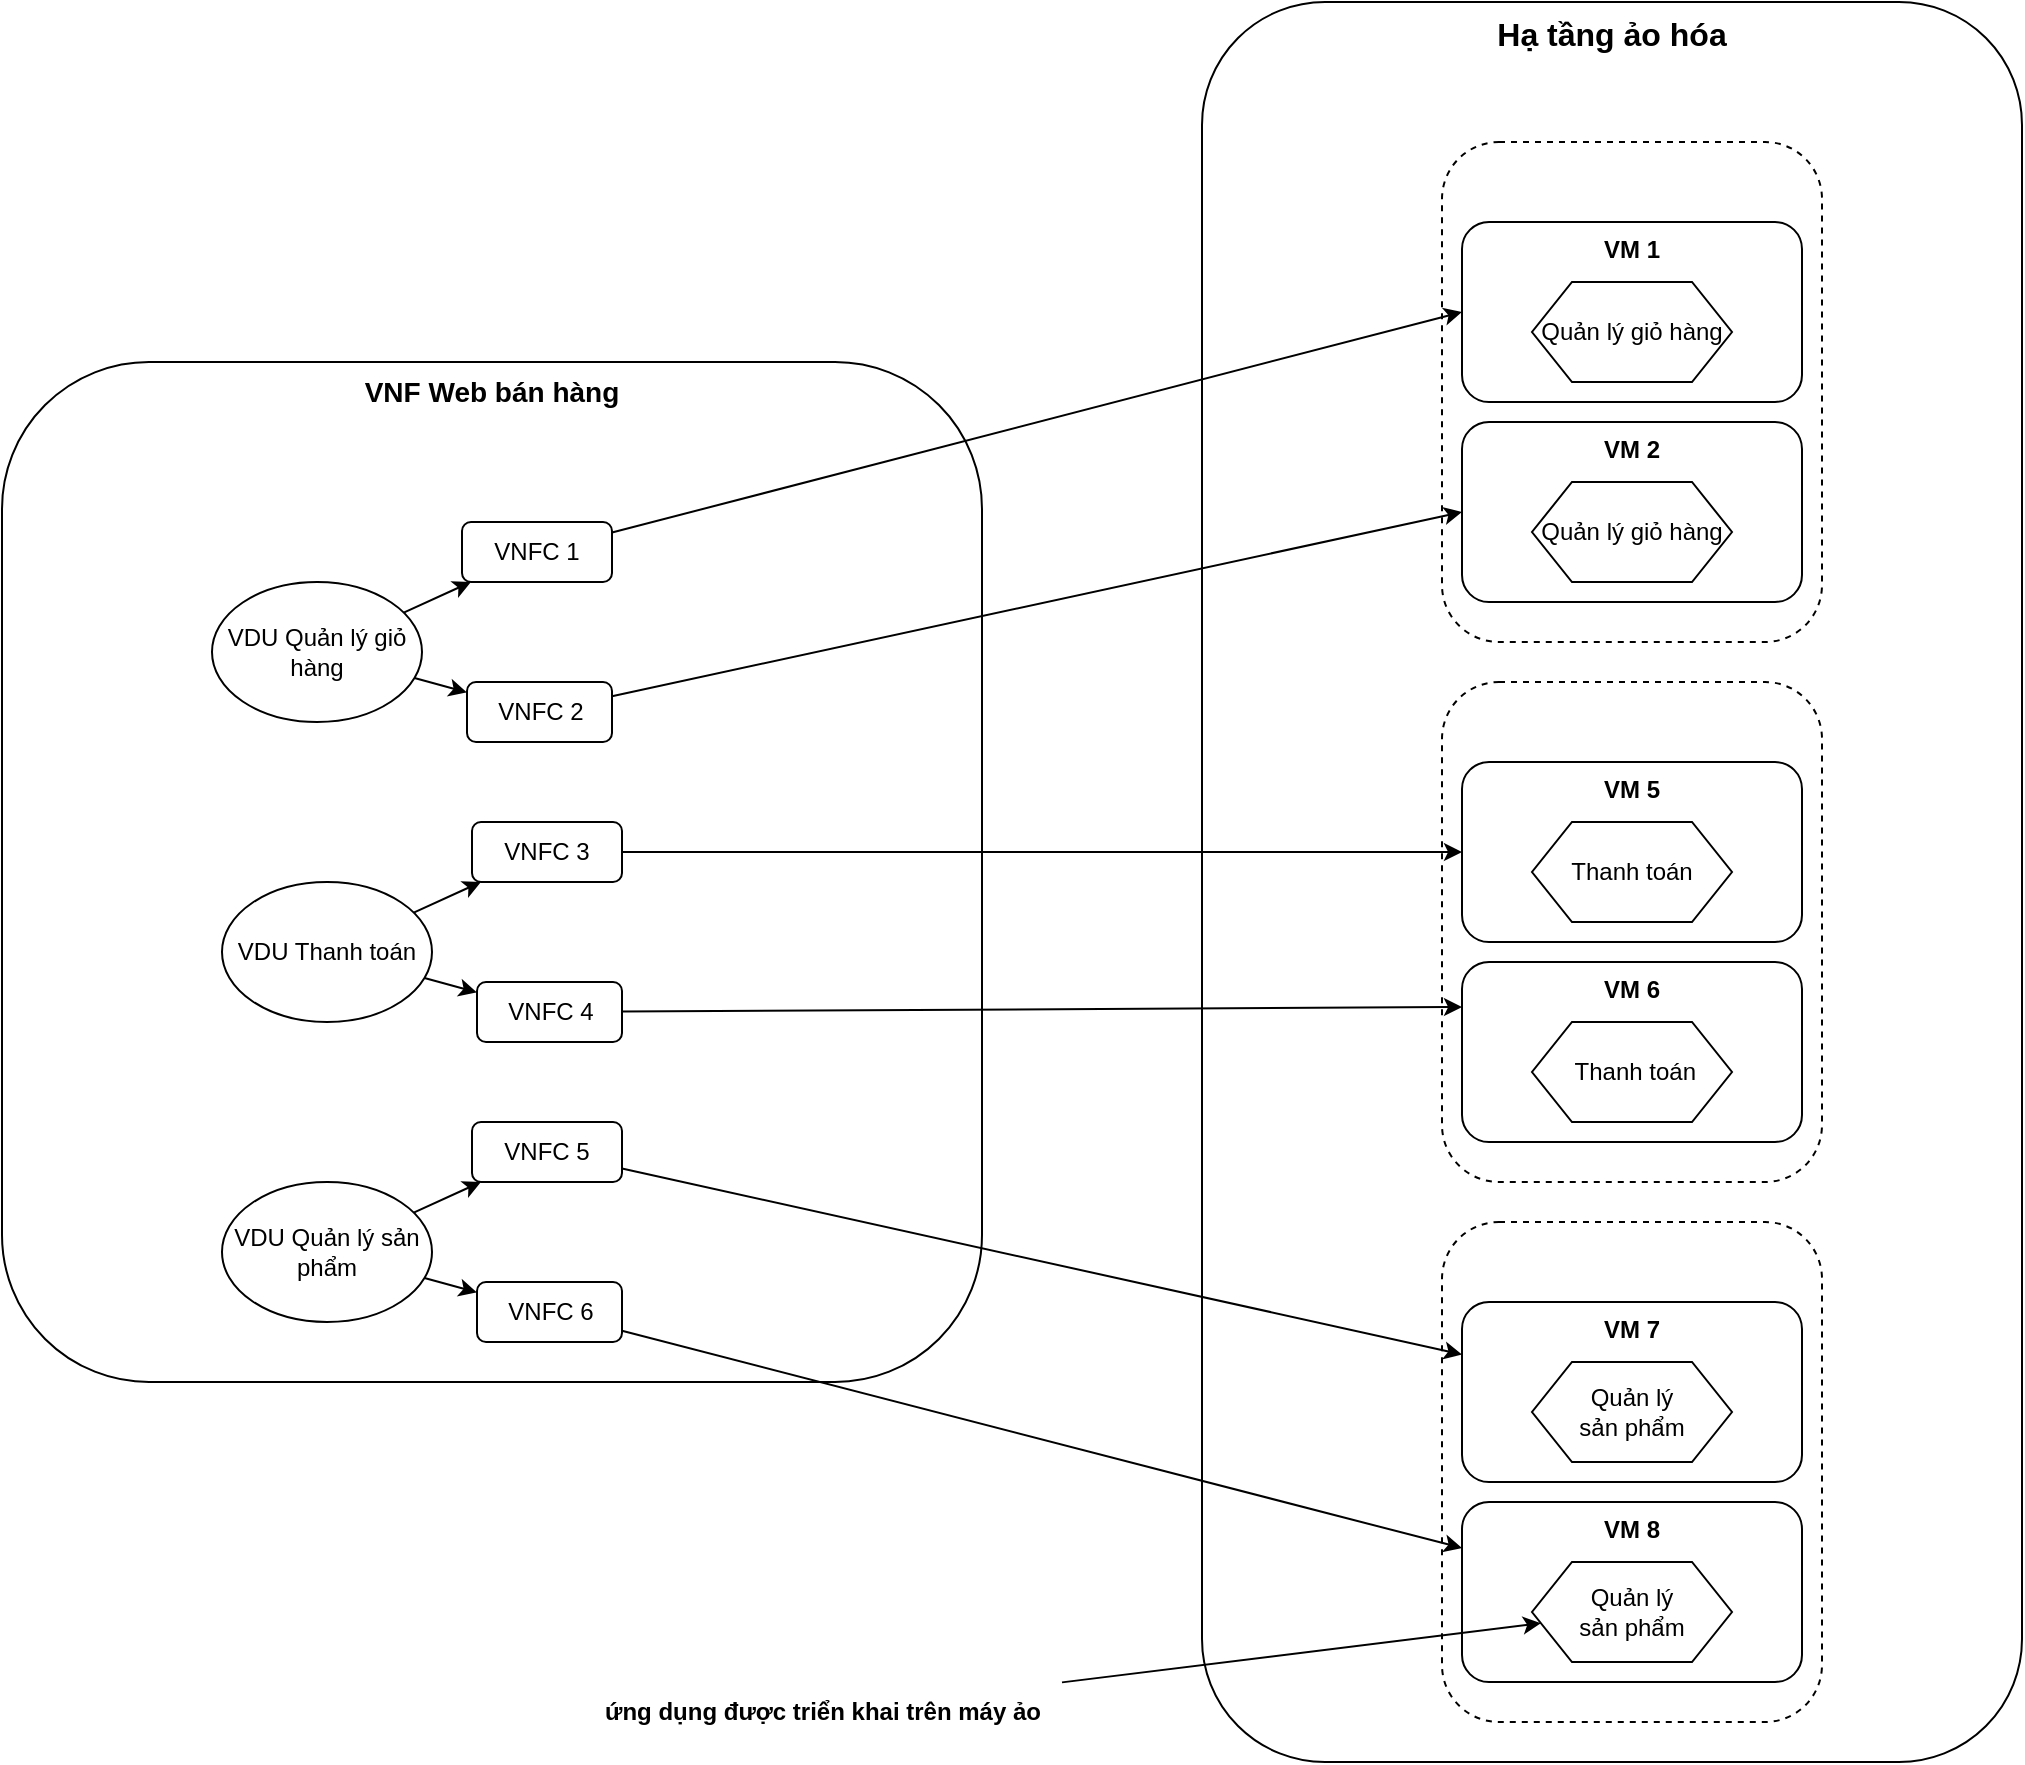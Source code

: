 <mxfile version="21.6.5" type="github">
  <diagram name="Trang-1" id="zrm_6lPt3dZlo4rqE3jA">
    <mxGraphModel dx="1793" dy="948" grid="1" gridSize="10" guides="1" tooltips="1" connect="1" arrows="1" fold="1" page="1" pageScale="1" pageWidth="827" pageHeight="1169" math="0" shadow="0">
      <root>
        <mxCell id="0" />
        <mxCell id="1" parent="0" />
        <mxCell id="SKXESvwLt0Thr6UYr9R0-27" value="VNF Web bán hàng" style="rounded=1;whiteSpace=wrap;html=1;verticalAlign=top;fontSize=14;fontStyle=1" vertex="1" parent="1">
          <mxGeometry x="20" y="430" width="490" height="510" as="geometry" />
        </mxCell>
        <mxCell id="SKXESvwLt0Thr6UYr9R0-1" value="Hạ tầng ảo hóa" style="rounded=1;whiteSpace=wrap;html=1;verticalAlign=top;fontSize=16;fontStyle=1" vertex="1" parent="1">
          <mxGeometry x="620" y="250" width="410" height="880" as="geometry" />
        </mxCell>
        <mxCell id="SKXESvwLt0Thr6UYr9R0-37" value="" style="rounded=1;whiteSpace=wrap;html=1;dashed=1;" vertex="1" parent="1">
          <mxGeometry x="740" y="860" width="190" height="250" as="geometry" />
        </mxCell>
        <mxCell id="SKXESvwLt0Thr6UYr9R0-36" value="" style="rounded=1;whiteSpace=wrap;html=1;dashed=1;" vertex="1" parent="1">
          <mxGeometry x="740" y="590" width="190" height="250" as="geometry" />
        </mxCell>
        <mxCell id="SKXESvwLt0Thr6UYr9R0-19" value="VM 6" style="rounded=1;whiteSpace=wrap;html=1;verticalAlign=top;fontStyle=1" vertex="1" parent="1">
          <mxGeometry x="750" y="730" width="170" height="90" as="geometry" />
        </mxCell>
        <mxCell id="SKXESvwLt0Thr6UYr9R0-20" value="&amp;nbsp;Thanh toán" style="shape=hexagon;perimeter=hexagonPerimeter2;whiteSpace=wrap;html=1;fixedSize=1;" vertex="1" parent="1">
          <mxGeometry x="785" y="760" width="100" height="50" as="geometry" />
        </mxCell>
        <mxCell id="SKXESvwLt0Thr6UYr9R0-21" value="VM 5" style="rounded=1;whiteSpace=wrap;html=1;verticalAlign=top;fontStyle=1" vertex="1" parent="1">
          <mxGeometry x="750" y="630" width="170" height="90" as="geometry" />
        </mxCell>
        <mxCell id="SKXESvwLt0Thr6UYr9R0-22" value="Thanh toán" style="shape=hexagon;perimeter=hexagonPerimeter2;whiteSpace=wrap;html=1;fixedSize=1;" vertex="1" parent="1">
          <mxGeometry x="785" y="660" width="100" height="50" as="geometry" />
        </mxCell>
        <mxCell id="SKXESvwLt0Thr6UYr9R0-23" value="VM 7" style="rounded=1;whiteSpace=wrap;html=1;verticalAlign=top;fontStyle=1" vertex="1" parent="1">
          <mxGeometry x="750" y="900" width="170" height="90" as="geometry" />
        </mxCell>
        <mxCell id="SKXESvwLt0Thr6UYr9R0-24" value="Quản lý &lt;br&gt;sản phẩm" style="shape=hexagon;perimeter=hexagonPerimeter2;whiteSpace=wrap;html=1;fixedSize=1;" vertex="1" parent="1">
          <mxGeometry x="785" y="930" width="100" height="50" as="geometry" />
        </mxCell>
        <mxCell id="SKXESvwLt0Thr6UYr9R0-25" value="VM 8" style="rounded=1;whiteSpace=wrap;html=1;verticalAlign=top;fontStyle=1" vertex="1" parent="1">
          <mxGeometry x="750" y="1000" width="170" height="90" as="geometry" />
        </mxCell>
        <mxCell id="SKXESvwLt0Thr6UYr9R0-26" value="Quản lý &lt;br&gt;sản phẩm" style="shape=hexagon;perimeter=hexagonPerimeter2;whiteSpace=wrap;html=1;fixedSize=1;" vertex="1" parent="1">
          <mxGeometry x="785" y="1030" width="100" height="50" as="geometry" />
        </mxCell>
        <mxCell id="SKXESvwLt0Thr6UYr9R0-29" value="VDU Quản lý giỏ hàng" style="ellipse;whiteSpace=wrap;html=1;" vertex="1" parent="1">
          <mxGeometry x="125" y="540" width="105" height="70" as="geometry" />
        </mxCell>
        <mxCell id="SKXESvwLt0Thr6UYr9R0-33" value="" style="endArrow=classic;html=1;rounded=0;" edge="1" parent="1" source="SKXESvwLt0Thr6UYr9R0-29" target="SKXESvwLt0Thr6UYr9R0-44">
          <mxGeometry width="50" height="50" relative="1" as="geometry">
            <mxPoint x="534.5" y="860" as="sourcePoint" />
            <mxPoint x="234.5" y="760" as="targetPoint" />
          </mxGeometry>
        </mxCell>
        <mxCell id="SKXESvwLt0Thr6UYr9R0-42" value="" style="endArrow=classic;html=1;rounded=0;" edge="1" parent="1" source="SKXESvwLt0Thr6UYr9R0-43" target="SKXESvwLt0Thr6UYr9R0-26">
          <mxGeometry width="50" height="50" relative="1" as="geometry">
            <mxPoint x="1160" y="1062" as="sourcePoint" />
            <mxPoint x="1010" y="1037.263" as="targetPoint" />
          </mxGeometry>
        </mxCell>
        <mxCell id="SKXESvwLt0Thr6UYr9R0-43" value="ứng dụng được triển khai trên máy ảo" style="text;html=1;align=center;verticalAlign=middle;resizable=0;points=[];autosize=1;strokeColor=none;fillColor=none;fontStyle=1" vertex="1" parent="1">
          <mxGeometry x="310" y="1090" width="240" height="30" as="geometry" />
        </mxCell>
        <mxCell id="SKXESvwLt0Thr6UYr9R0-44" value="VNFC 1" style="rounded=1;whiteSpace=wrap;html=1;" vertex="1" parent="1">
          <mxGeometry x="250" y="510" width="75" height="30" as="geometry" />
        </mxCell>
        <mxCell id="SKXESvwLt0Thr6UYr9R0-45" value="VNFC 2" style="rounded=1;whiteSpace=wrap;html=1;" vertex="1" parent="1">
          <mxGeometry x="252.5" y="590" width="72.5" height="30" as="geometry" />
        </mxCell>
        <mxCell id="SKXESvwLt0Thr6UYr9R0-46" value="" style="endArrow=classic;html=1;rounded=0;" edge="1" parent="1" source="SKXESvwLt0Thr6UYr9R0-29" target="SKXESvwLt0Thr6UYr9R0-45">
          <mxGeometry width="50" height="50" relative="1" as="geometry">
            <mxPoint x="256" y="577" as="sourcePoint" />
            <mxPoint x="276" y="610" as="targetPoint" />
          </mxGeometry>
        </mxCell>
        <mxCell id="SKXESvwLt0Thr6UYr9R0-53" value="" style="rounded=1;whiteSpace=wrap;html=1;dashed=1;" vertex="1" parent="1">
          <mxGeometry x="740" y="320" width="190" height="250" as="geometry" />
        </mxCell>
        <mxCell id="SKXESvwLt0Thr6UYr9R0-54" value="VM 1" style="rounded=1;whiteSpace=wrap;html=1;verticalAlign=top;fontStyle=1" vertex="1" parent="1">
          <mxGeometry x="750" y="360" width="170" height="90" as="geometry" />
        </mxCell>
        <mxCell id="SKXESvwLt0Thr6UYr9R0-55" value="Quản lý giỏ hàng" style="shape=hexagon;perimeter=hexagonPerimeter2;whiteSpace=wrap;html=1;fixedSize=1;" vertex="1" parent="1">
          <mxGeometry x="785" y="390" width="100" height="50" as="geometry" />
        </mxCell>
        <mxCell id="SKXESvwLt0Thr6UYr9R0-56" value="VM 2" style="rounded=1;whiteSpace=wrap;html=1;verticalAlign=top;fontStyle=1" vertex="1" parent="1">
          <mxGeometry x="750" y="460" width="170" height="90" as="geometry" />
        </mxCell>
        <mxCell id="SKXESvwLt0Thr6UYr9R0-57" value="Quản lý giỏ hàng" style="shape=hexagon;perimeter=hexagonPerimeter2;whiteSpace=wrap;html=1;fixedSize=1;" vertex="1" parent="1">
          <mxGeometry x="785" y="490" width="100" height="50" as="geometry" />
        </mxCell>
        <mxCell id="SKXESvwLt0Thr6UYr9R0-58" value="VDU Thanh toán" style="ellipse;whiteSpace=wrap;html=1;" vertex="1" parent="1">
          <mxGeometry x="130" y="690" width="105" height="70" as="geometry" />
        </mxCell>
        <mxCell id="SKXESvwLt0Thr6UYr9R0-59" value="" style="endArrow=classic;html=1;rounded=0;" edge="1" parent="1" source="SKXESvwLt0Thr6UYr9R0-58" target="SKXESvwLt0Thr6UYr9R0-60">
          <mxGeometry width="50" height="50" relative="1" as="geometry">
            <mxPoint x="539.5" y="1010" as="sourcePoint" />
            <mxPoint x="239.5" y="910" as="targetPoint" />
          </mxGeometry>
        </mxCell>
        <mxCell id="SKXESvwLt0Thr6UYr9R0-60" value="VNFC 3" style="rounded=1;whiteSpace=wrap;html=1;" vertex="1" parent="1">
          <mxGeometry x="255" y="660" width="75" height="30" as="geometry" />
        </mxCell>
        <mxCell id="SKXESvwLt0Thr6UYr9R0-61" value="VNFC 4" style="rounded=1;whiteSpace=wrap;html=1;" vertex="1" parent="1">
          <mxGeometry x="257.5" y="740" width="72.5" height="30" as="geometry" />
        </mxCell>
        <mxCell id="SKXESvwLt0Thr6UYr9R0-62" value="" style="endArrow=classic;html=1;rounded=0;" edge="1" parent="1" source="SKXESvwLt0Thr6UYr9R0-58" target="SKXESvwLt0Thr6UYr9R0-61">
          <mxGeometry width="50" height="50" relative="1" as="geometry">
            <mxPoint x="261" y="727" as="sourcePoint" />
            <mxPoint x="281" y="760" as="targetPoint" />
          </mxGeometry>
        </mxCell>
        <mxCell id="SKXESvwLt0Thr6UYr9R0-63" value="VDU Quản lý sản phẩm" style="ellipse;whiteSpace=wrap;html=1;" vertex="1" parent="1">
          <mxGeometry x="130" y="840" width="105" height="70" as="geometry" />
        </mxCell>
        <mxCell id="SKXESvwLt0Thr6UYr9R0-64" value="" style="endArrow=classic;html=1;rounded=0;" edge="1" parent="1" source="SKXESvwLt0Thr6UYr9R0-63" target="SKXESvwLt0Thr6UYr9R0-65">
          <mxGeometry width="50" height="50" relative="1" as="geometry">
            <mxPoint x="539.5" y="1160" as="sourcePoint" />
            <mxPoint x="239.5" y="1060" as="targetPoint" />
          </mxGeometry>
        </mxCell>
        <mxCell id="SKXESvwLt0Thr6UYr9R0-65" value="VNFC 5" style="rounded=1;whiteSpace=wrap;html=1;" vertex="1" parent="1">
          <mxGeometry x="255" y="810" width="75" height="30" as="geometry" />
        </mxCell>
        <mxCell id="SKXESvwLt0Thr6UYr9R0-66" value="VNFC 6" style="rounded=1;whiteSpace=wrap;html=1;" vertex="1" parent="1">
          <mxGeometry x="257.5" y="890" width="72.5" height="30" as="geometry" />
        </mxCell>
        <mxCell id="SKXESvwLt0Thr6UYr9R0-67" value="" style="endArrow=classic;html=1;rounded=0;" edge="1" parent="1" source="SKXESvwLt0Thr6UYr9R0-63" target="SKXESvwLt0Thr6UYr9R0-66">
          <mxGeometry width="50" height="50" relative="1" as="geometry">
            <mxPoint x="261" y="877" as="sourcePoint" />
            <mxPoint x="281" y="910" as="targetPoint" />
          </mxGeometry>
        </mxCell>
        <mxCell id="SKXESvwLt0Thr6UYr9R0-68" value="" style="endArrow=classic;html=1;rounded=0;entryX=0;entryY=0.5;entryDx=0;entryDy=0;" edge="1" parent="1" source="SKXESvwLt0Thr6UYr9R0-44" target="SKXESvwLt0Thr6UYr9R0-54">
          <mxGeometry width="50" height="50" relative="1" as="geometry">
            <mxPoint x="450" y="670" as="sourcePoint" />
            <mxPoint x="500" y="620" as="targetPoint" />
          </mxGeometry>
        </mxCell>
        <mxCell id="SKXESvwLt0Thr6UYr9R0-69" value="" style="endArrow=classic;html=1;rounded=0;entryX=0;entryY=0.5;entryDx=0;entryDy=0;" edge="1" parent="1" source="SKXESvwLt0Thr6UYr9R0-45" target="SKXESvwLt0Thr6UYr9R0-56">
          <mxGeometry width="50" height="50" relative="1" as="geometry">
            <mxPoint x="335" y="528" as="sourcePoint" />
            <mxPoint x="980" y="415" as="targetPoint" />
          </mxGeometry>
        </mxCell>
        <mxCell id="SKXESvwLt0Thr6UYr9R0-70" value="" style="endArrow=classic;html=1;rounded=0;" edge="1" parent="1" source="SKXESvwLt0Thr6UYr9R0-60" target="SKXESvwLt0Thr6UYr9R0-21">
          <mxGeometry width="50" height="50" relative="1" as="geometry">
            <mxPoint x="345" y="538" as="sourcePoint" />
            <mxPoint x="990" y="425" as="targetPoint" />
          </mxGeometry>
        </mxCell>
        <mxCell id="SKXESvwLt0Thr6UYr9R0-71" value="" style="endArrow=classic;html=1;rounded=0;entryX=0;entryY=0.25;entryDx=0;entryDy=0;" edge="1" parent="1" source="SKXESvwLt0Thr6UYr9R0-61" target="SKXESvwLt0Thr6UYr9R0-19">
          <mxGeometry width="50" height="50" relative="1" as="geometry">
            <mxPoint x="340" y="685" as="sourcePoint" />
            <mxPoint x="980" y="685" as="targetPoint" />
          </mxGeometry>
        </mxCell>
        <mxCell id="SKXESvwLt0Thr6UYr9R0-72" value="" style="endArrow=classic;html=1;rounded=0;" edge="1" parent="1" source="SKXESvwLt0Thr6UYr9R0-65" target="SKXESvwLt0Thr6UYr9R0-23">
          <mxGeometry width="50" height="50" relative="1" as="geometry">
            <mxPoint x="350" y="695" as="sourcePoint" />
            <mxPoint x="990" y="695" as="targetPoint" />
          </mxGeometry>
        </mxCell>
        <mxCell id="SKXESvwLt0Thr6UYr9R0-73" value="" style="endArrow=classic;html=1;rounded=0;" edge="1" parent="1" source="SKXESvwLt0Thr6UYr9R0-66" target="SKXESvwLt0Thr6UYr9R0-25">
          <mxGeometry width="50" height="50" relative="1" as="geometry">
            <mxPoint x="360" y="705" as="sourcePoint" />
            <mxPoint x="1000" y="705" as="targetPoint" />
          </mxGeometry>
        </mxCell>
      </root>
    </mxGraphModel>
  </diagram>
</mxfile>
